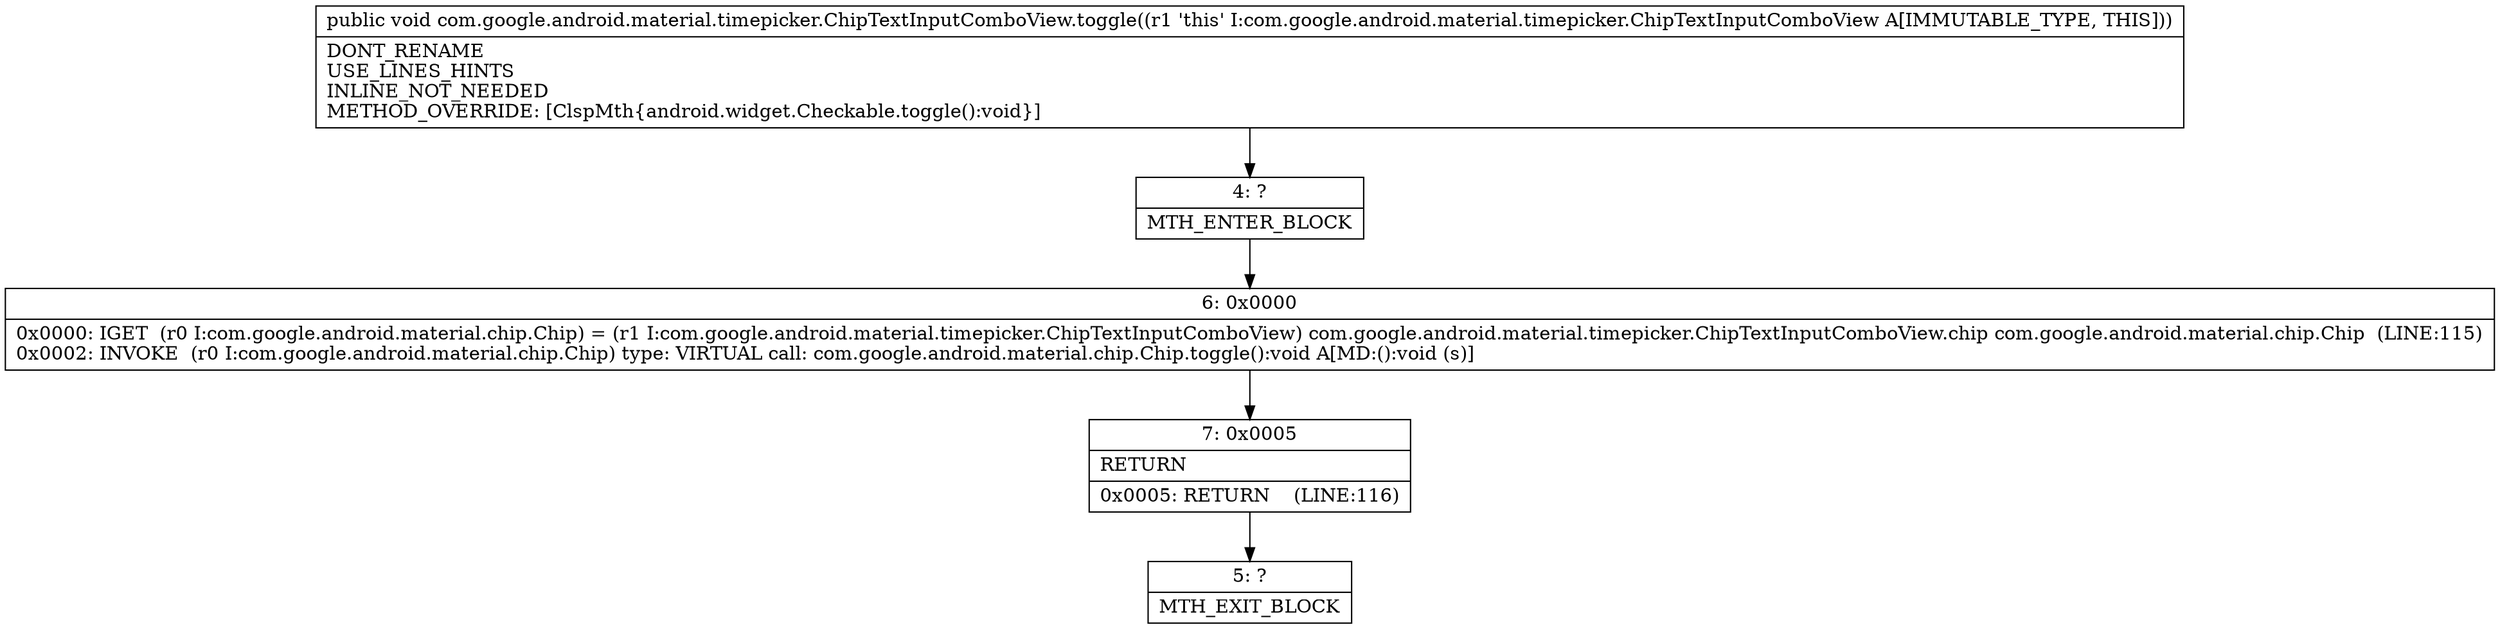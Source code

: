 digraph "CFG forcom.google.android.material.timepicker.ChipTextInputComboView.toggle()V" {
Node_4 [shape=record,label="{4\:\ ?|MTH_ENTER_BLOCK\l}"];
Node_6 [shape=record,label="{6\:\ 0x0000|0x0000: IGET  (r0 I:com.google.android.material.chip.Chip) = (r1 I:com.google.android.material.timepicker.ChipTextInputComboView) com.google.android.material.timepicker.ChipTextInputComboView.chip com.google.android.material.chip.Chip  (LINE:115)\l0x0002: INVOKE  (r0 I:com.google.android.material.chip.Chip) type: VIRTUAL call: com.google.android.material.chip.Chip.toggle():void A[MD:():void (s)]\l}"];
Node_7 [shape=record,label="{7\:\ 0x0005|RETURN\l|0x0005: RETURN    (LINE:116)\l}"];
Node_5 [shape=record,label="{5\:\ ?|MTH_EXIT_BLOCK\l}"];
MethodNode[shape=record,label="{public void com.google.android.material.timepicker.ChipTextInputComboView.toggle((r1 'this' I:com.google.android.material.timepicker.ChipTextInputComboView A[IMMUTABLE_TYPE, THIS]))  | DONT_RENAME\lUSE_LINES_HINTS\lINLINE_NOT_NEEDED\lMETHOD_OVERRIDE: [ClspMth\{android.widget.Checkable.toggle():void\}]\l}"];
MethodNode -> Node_4;Node_4 -> Node_6;
Node_6 -> Node_7;
Node_7 -> Node_5;
}

